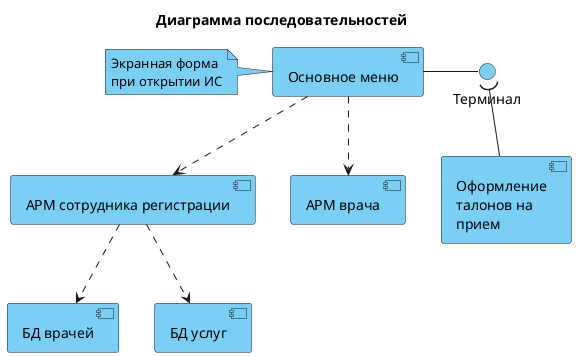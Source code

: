 @startuml
title Диаграмма последовательностей

skinparam component {
    BackgroundColor #7acff5
}
skinparam note {
    BackgroundColor #7acff5
}




component "Основное меню" as Menu
component "АРМ сотрудника регистрации" as ARM1
component "АРМ врача" as ARM2
component "БД врачей" as DB1
component "БД услуг" as DB2
circle Терминал #7acff5
component "Оформление\nталонов на\nприем" as Talon
note left of Menu :Экранная форма\nпри открытии ИС 

Menu ..> ARM1
Menu ..> ARM2
Menu - Терминал
Терминал )-- Talon
ARM1 ..> DB1
ARM1 ..> DB2

@enduml
